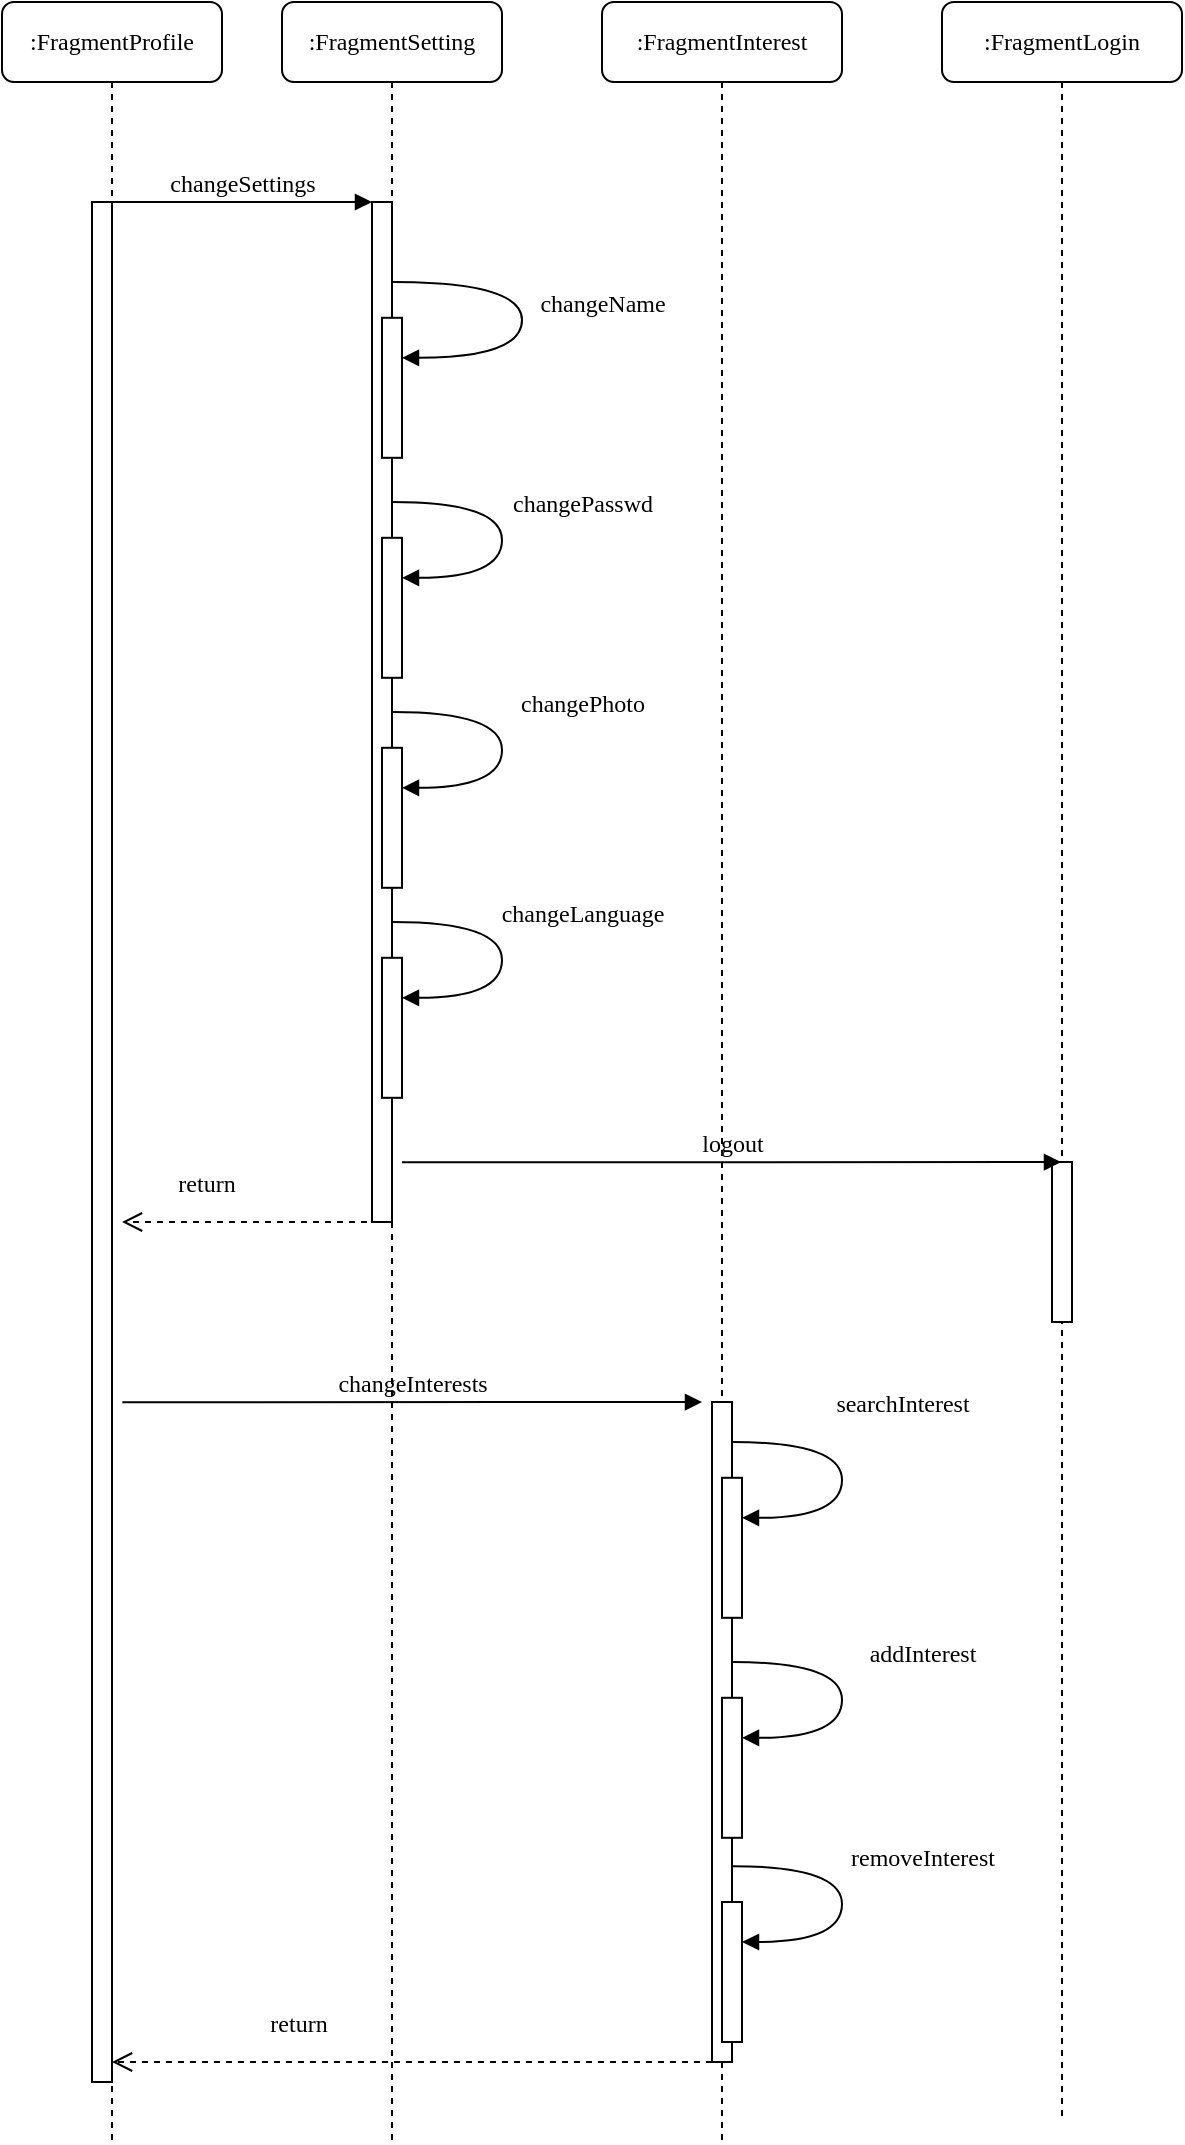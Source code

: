 <mxfile version="13.2.1"><diagram name="Page-1" id="13e1069c-82ec-6db2-03f1-153e76fe0fe0"><mxGraphModel dx="1108" dy="488" grid="1" gridSize="10" guides="1" tooltips="1" connect="1" arrows="1" fold="1" page="1" pageScale="1" pageWidth="1100" pageHeight="850" background="#ffffff" math="0" shadow="0"><root><mxCell id="0"/><mxCell id="1" parent="0"/><mxCell id="7baba1c4bc27f4b0-2" value=":FragmentSetting" style="shape=umlLifeline;perimeter=lifelinePerimeter;whiteSpace=wrap;html=1;container=1;collapsible=0;recursiveResize=0;outlineConnect=0;rounded=1;shadow=0;comic=0;labelBackgroundColor=none;strokeWidth=1;fontFamily=Verdana;fontSize=12;align=center;" parent="1" vertex="1"><mxGeometry x="230" y="30" width="110" height="1070" as="geometry"/></mxCell><mxCell id="7baba1c4bc27f4b0-10" value="" style="html=1;points=[];perimeter=orthogonalPerimeter;rounded=0;shadow=0;comic=0;labelBackgroundColor=none;strokeWidth=1;fontFamily=Verdana;fontSize=12;align=center;" parent="7baba1c4bc27f4b0-2" vertex="1"><mxGeometry x="45" y="100" width="10" height="510" as="geometry"/></mxCell><mxCell id="hoXlGn3HPbDrw-gCyOfm-3" value="" style="html=1;points=[];perimeter=orthogonalPerimeter;rounded=0;shadow=0;comic=0;labelBackgroundColor=none;strokeWidth=1;fontFamily=Verdana;fontSize=12;align=center;" parent="7baba1c4bc27f4b0-2" vertex="1"><mxGeometry x="50" y="157.9" width="10" height="70" as="geometry"/></mxCell><mxCell id="hoXlGn3HPbDrw-gCyOfm-4" value="changeName" style="html=1;verticalAlign=bottom;endArrow=block;labelBackgroundColor=none;fontFamily=Verdana;fontSize=12;elbow=vertical;edgeStyle=orthogonalEdgeStyle;curved=1;entryX=1;entryY=0.286;entryPerimeter=0;exitX=1.038;exitY=0.345;exitPerimeter=0;" parent="7baba1c4bc27f4b0-2" target="hoXlGn3HPbDrw-gCyOfm-3" edge="1"><mxGeometry x="0.262" y="-44" relative="1" as="geometry"><mxPoint x="55.38" y="140.0" as="sourcePoint"/><mxPoint x="55" y="87.9" as="targetPoint"/><Array as="points"><mxPoint x="120" y="140"/><mxPoint x="120" y="178"/></Array><mxPoint x="40" y="26" as="offset"/></mxGeometry></mxCell><mxCell id="hoXlGn3HPbDrw-gCyOfm-6" value="&lt;div&gt;changePasswd&lt;/div&gt;" style="html=1;verticalAlign=bottom;endArrow=block;labelBackgroundColor=none;fontFamily=Verdana;fontSize=12;elbow=vertical;edgeStyle=orthogonalEdgeStyle;curved=1;entryX=1;entryY=0.286;entryPerimeter=0;exitX=1.038;exitY=0.345;exitPerimeter=0;" parent="7baba1c4bc27f4b0-2" target="hoXlGn3HPbDrw-gCyOfm-5" edge="1"><mxGeometry x="-0.234" y="-41" relative="1" as="geometry"><mxPoint x="55.38" y="250" as="sourcePoint"/><mxPoint x="55" y="197.9" as="targetPoint"/><Array as="points"><mxPoint x="110" y="249.9"/><mxPoint x="110" y="287.9"/></Array><mxPoint x="81" y="10" as="offset"/></mxGeometry></mxCell><mxCell id="hoXlGn3HPbDrw-gCyOfm-5" value="" style="html=1;points=[];perimeter=orthogonalPerimeter;rounded=0;shadow=0;comic=0;labelBackgroundColor=none;strokeWidth=1;fontFamily=Verdana;fontSize=12;align=center;" parent="7baba1c4bc27f4b0-2" vertex="1"><mxGeometry x="50" y="267.9" width="10" height="70" as="geometry"/></mxCell><mxCell id="hoXlGn3HPbDrw-gCyOfm-10" value="&lt;div&gt;changePhoto&lt;/div&gt;" style="html=1;verticalAlign=bottom;endArrow=block;labelBackgroundColor=none;fontFamily=Verdana;fontSize=12;elbow=vertical;edgeStyle=orthogonalEdgeStyle;curved=1;entryX=1;entryY=0.286;entryPerimeter=0;exitX=1.038;exitY=0.345;exitPerimeter=0;" parent="7baba1c4bc27f4b0-2" target="hoXlGn3HPbDrw-gCyOfm-9" edge="1"><mxGeometry x="-0.234" y="-40" relative="1" as="geometry"><mxPoint x="55.38" y="355" as="sourcePoint"/><mxPoint x="55" y="302.9" as="targetPoint"/><Array as="points"><mxPoint x="110" y="354.9"/><mxPoint x="110" y="392.9"/></Array><mxPoint x="80" y="5" as="offset"/></mxGeometry></mxCell><mxCell id="hoXlGn3HPbDrw-gCyOfm-9" value="" style="html=1;points=[];perimeter=orthogonalPerimeter;rounded=0;shadow=0;comic=0;labelBackgroundColor=none;strokeWidth=1;fontFamily=Verdana;fontSize=12;align=center;" parent="7baba1c4bc27f4b0-2" vertex="1"><mxGeometry x="50" y="372.9" width="10" height="70" as="geometry"/></mxCell><mxCell id="hoXlGn3HPbDrw-gCyOfm-22" value="changeLanguage" style="html=1;verticalAlign=bottom;endArrow=block;labelBackgroundColor=none;fontFamily=Verdana;fontSize=12;elbow=vertical;edgeStyle=orthogonalEdgeStyle;curved=1;entryX=1;entryY=0.286;entryPerimeter=0;exitX=1.038;exitY=0.345;exitPerimeter=0;" parent="7baba1c4bc27f4b0-2" target="hoXlGn3HPbDrw-gCyOfm-23" edge="1"><mxGeometry x="-0.234" y="-40" relative="1" as="geometry"><mxPoint x="55.38" y="460" as="sourcePoint"/><mxPoint x="-175" y="377.9" as="targetPoint"/><Array as="points"><mxPoint x="110" y="459.9"/><mxPoint x="110" y="497.9"/></Array><mxPoint x="80" y="5" as="offset"/></mxGeometry></mxCell><mxCell id="hoXlGn3HPbDrw-gCyOfm-23" value="" style="html=1;points=[];perimeter=orthogonalPerimeter;rounded=0;shadow=0;comic=0;labelBackgroundColor=none;strokeWidth=1;fontFamily=Verdana;fontSize=12;align=center;" parent="7baba1c4bc27f4b0-2" vertex="1"><mxGeometry x="50" y="477.9" width="10" height="70" as="geometry"/></mxCell><mxCell id="7baba1c4bc27f4b0-3" value=":FragmentInterest" style="shape=umlLifeline;perimeter=lifelinePerimeter;whiteSpace=wrap;html=1;container=1;collapsible=0;recursiveResize=0;outlineConnect=0;rounded=1;shadow=0;comic=0;labelBackgroundColor=none;strokeWidth=1;fontFamily=Verdana;fontSize=12;align=center;" parent="1" vertex="1"><mxGeometry x="390" y="30" width="120" height="1070" as="geometry"/></mxCell><mxCell id="hoXlGn3HPbDrw-gCyOfm-18" value="changeInterests" style="html=1;verticalAlign=bottom;endArrow=block;labelBackgroundColor=none;fontFamily=Verdana;fontSize=12;edgeStyle=elbowEdgeStyle;elbow=vertical;" parent="7baba1c4bc27f4b0-3" edge="1"><mxGeometry relative="1" as="geometry"><mxPoint x="-239.81" y="700.167" as="sourcePoint"/><mxPoint x="50" y="700" as="targetPoint"/></mxGeometry></mxCell><mxCell id="7baba1c4bc27f4b0-13" value="" style="html=1;points=[];perimeter=orthogonalPerimeter;rounded=0;shadow=0;comic=0;labelBackgroundColor=none;strokeWidth=1;fontFamily=Verdana;fontSize=12;align=center;" parent="7baba1c4bc27f4b0-3" vertex="1"><mxGeometry x="55" y="700" width="10" height="330" as="geometry"/></mxCell><mxCell id="hoXlGn3HPbDrw-gCyOfm-19" value="return" style="html=1;verticalAlign=bottom;endArrow=open;dashed=1;endSize=8;labelBackgroundColor=none;fontFamily=Verdana;fontSize=12;edgeStyle=elbowEdgeStyle;elbow=vertical;" parent="7baba1c4bc27f4b0-3" source="7baba1c4bc27f4b0-13" edge="1"><mxGeometry x="0.38" y="-10" relative="1" as="geometry"><mxPoint x="-245" y="1030" as="targetPoint"/><Array as="points"><mxPoint x="-80" y="1030"/><mxPoint x="-20" y="850"/><mxPoint x="55.19" y="870"/><mxPoint x="6.12" y="870"/><mxPoint x="6.12" y="860"/><mxPoint x="46.12" y="860"/></Array><mxPoint x="69.19" y="848" as="sourcePoint"/><mxPoint as="offset"/></mxGeometry></mxCell><mxCell id="7baba1c4bc27f4b0-8" value=":FragmentProfile" style="shape=umlLifeline;perimeter=lifelinePerimeter;whiteSpace=wrap;html=1;container=1;collapsible=0;recursiveResize=0;outlineConnect=0;rounded=1;shadow=0;comic=0;labelBackgroundColor=none;strokeWidth=1;fontFamily=Verdana;fontSize=12;align=center;" parent="1" vertex="1"><mxGeometry x="90" y="30" width="110" height="1070" as="geometry"/></mxCell><mxCell id="7baba1c4bc27f4b0-9" value="" style="html=1;points=[];perimeter=orthogonalPerimeter;rounded=0;shadow=0;comic=0;labelBackgroundColor=none;strokeWidth=1;fontFamily=Verdana;fontSize=12;align=center;" parent="7baba1c4bc27f4b0-8" vertex="1"><mxGeometry x="45" y="100" width="10" height="940" as="geometry"/></mxCell><mxCell id="7baba1c4bc27f4b0-11" value="changeSettings" style="html=1;verticalAlign=bottom;endArrow=block;entryX=0;entryY=0;labelBackgroundColor=none;fontFamily=Verdana;fontSize=12;edgeStyle=elbowEdgeStyle;elbow=vertical;" parent="1" source="7baba1c4bc27f4b0-9" target="7baba1c4bc27f4b0-10" edge="1"><mxGeometry relative="1" as="geometry"><mxPoint x="210" y="280" as="sourcePoint"/></mxGeometry></mxCell><mxCell id="hoXlGn3HPbDrw-gCyOfm-17" value="return" style="html=1;verticalAlign=bottom;endArrow=open;dashed=1;endSize=8;labelBackgroundColor=none;fontFamily=Verdana;fontSize=12;edgeStyle=elbowEdgeStyle;elbow=vertical;" parent="1" source="7baba1c4bc27f4b0-2" edge="1"><mxGeometry x="0.38" y="-10" relative="1" as="geometry"><mxPoint x="150" y="640" as="targetPoint"/><Array as="points"><mxPoint x="220" y="640"/><mxPoint x="190" y="730"/><mxPoint x="230" y="600"/><mxPoint x="245.19" y="525"/><mxPoint x="235.19" y="525"/><mxPoint x="235.19" y="515"/><mxPoint x="275.19" y="515"/></Array><mxPoint x="290.19" y="515" as="sourcePoint"/><mxPoint as="offset"/></mxGeometry></mxCell><mxCell id="hoXlGn3HPbDrw-gCyOfm-24" value=":FragmentLogin" style="shape=umlLifeline;perimeter=lifelinePerimeter;whiteSpace=wrap;html=1;container=1;collapsible=0;recursiveResize=0;outlineConnect=0;rounded=1;shadow=0;comic=0;labelBackgroundColor=none;strokeWidth=1;fontFamily=Verdana;fontSize=12;align=center;" parent="1" vertex="1"><mxGeometry x="560" y="30" width="120" height="1060" as="geometry"/></mxCell><mxCell id="hoXlGn3HPbDrw-gCyOfm-26" value="" style="html=1;points=[];perimeter=orthogonalPerimeter;" parent="hoXlGn3HPbDrw-gCyOfm-24" vertex="1"><mxGeometry x="55" y="580" width="10" height="80" as="geometry"/></mxCell><mxCell id="hoXlGn3HPbDrw-gCyOfm-25" value="logout" style="html=1;verticalAlign=bottom;endArrow=block;labelBackgroundColor=none;fontFamily=Verdana;fontSize=12;edgeStyle=elbowEdgeStyle;elbow=vertical;" parent="1" target="hoXlGn3HPbDrw-gCyOfm-24" edge="1"><mxGeometry relative="1" as="geometry"><mxPoint x="290" y="610.14" as="sourcePoint"/><mxPoint x="425" y="610.14" as="targetPoint"/><Array as="points"><mxPoint x="340" y="610"/><mxPoint x="500" y="680"/></Array></mxGeometry></mxCell><mxCell id="hoXlGn3HPbDrw-gCyOfm-29" value="searchInterest" style="html=1;verticalAlign=bottom;endArrow=block;labelBackgroundColor=none;fontFamily=Verdana;fontSize=12;elbow=vertical;edgeStyle=orthogonalEdgeStyle;curved=1;entryX=1;entryY=0.286;entryPerimeter=0;exitX=1.038;exitY=0.345;exitPerimeter=0;" parent="1" target="hoXlGn3HPbDrw-gCyOfm-30" edge="1"><mxGeometry x="-0.234" y="32" relative="1" as="geometry"><mxPoint x="455.38" y="750" as="sourcePoint"/><mxPoint x="-5" y="637.9" as="targetPoint"/><Array as="points"><mxPoint x="510" y="749.9"/><mxPoint x="510" y="787.9"/></Array><mxPoint x="-2" y="-10" as="offset"/></mxGeometry></mxCell><mxCell id="hoXlGn3HPbDrw-gCyOfm-30" value="" style="html=1;points=[];perimeter=orthogonalPerimeter;rounded=0;shadow=0;comic=0;labelBackgroundColor=none;strokeWidth=1;fontFamily=Verdana;fontSize=12;align=center;" parent="1" vertex="1"><mxGeometry x="450" y="767.9" width="10" height="70" as="geometry"/></mxCell><mxCell id="hoXlGn3HPbDrw-gCyOfm-31" value="addInterest" style="html=1;verticalAlign=bottom;endArrow=block;labelBackgroundColor=none;fontFamily=Verdana;fontSize=12;elbow=vertical;edgeStyle=orthogonalEdgeStyle;curved=1;entryX=1;entryY=0.286;entryPerimeter=0;exitX=1.038;exitY=0.345;exitPerimeter=0;" parent="1" target="hoXlGn3HPbDrw-gCyOfm-32" edge="1"><mxGeometry x="-0.234" y="-40" relative="1" as="geometry"><mxPoint x="455.38" y="860" as="sourcePoint"/><mxPoint x="-5" y="747.9" as="targetPoint"/><Array as="points"><mxPoint x="510" y="859.9"/><mxPoint x="510" y="897.9"/></Array><mxPoint x="80" y="5" as="offset"/></mxGeometry></mxCell><mxCell id="hoXlGn3HPbDrw-gCyOfm-32" value="" style="html=1;points=[];perimeter=orthogonalPerimeter;rounded=0;shadow=0;comic=0;labelBackgroundColor=none;strokeWidth=1;fontFamily=Verdana;fontSize=12;align=center;" parent="1" vertex="1"><mxGeometry x="450" y="877.9" width="10" height="70" as="geometry"/></mxCell><mxCell id="hoXlGn3HPbDrw-gCyOfm-33" value="removeInterest" style="html=1;verticalAlign=bottom;endArrow=block;labelBackgroundColor=none;fontFamily=Verdana;fontSize=12;elbow=vertical;edgeStyle=orthogonalEdgeStyle;curved=1;entryX=1;entryY=0.286;entryPerimeter=0;exitX=1.038;exitY=0.345;exitPerimeter=0;" parent="1" target="hoXlGn3HPbDrw-gCyOfm-34" edge="1"><mxGeometry x="-0.234" y="-40" relative="1" as="geometry"><mxPoint x="455.38" y="962.1" as="sourcePoint"/><mxPoint x="-5" y="850" as="targetPoint"/><Array as="points"><mxPoint x="510" y="962"/><mxPoint x="510" y="1000"/><mxPoint x="460" y="1000"/></Array><mxPoint x="80" y="5" as="offset"/></mxGeometry></mxCell><mxCell id="hoXlGn3HPbDrw-gCyOfm-34" value="" style="html=1;points=[];perimeter=orthogonalPerimeter;rounded=0;shadow=0;comic=0;labelBackgroundColor=none;strokeWidth=1;fontFamily=Verdana;fontSize=12;align=center;" parent="1" vertex="1"><mxGeometry x="450" y="980" width="10" height="70" as="geometry"/></mxCell></root></mxGraphModel></diagram></mxfile>